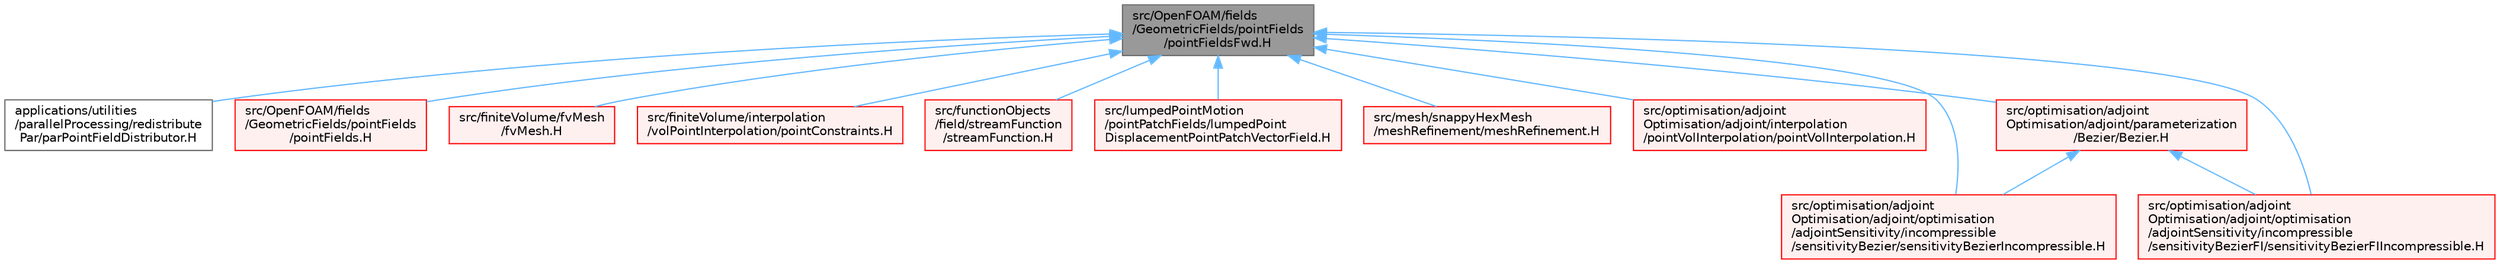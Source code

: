digraph "src/OpenFOAM/fields/GeometricFields/pointFields/pointFieldsFwd.H"
{
 // LATEX_PDF_SIZE
  bgcolor="transparent";
  edge [fontname=Helvetica,fontsize=10,labelfontname=Helvetica,labelfontsize=10];
  node [fontname=Helvetica,fontsize=10,shape=box,height=0.2,width=0.4];
  Node1 [id="Node000001",label="src/OpenFOAM/fields\l/GeometricFields/pointFields\l/pointFieldsFwd.H",height=0.2,width=0.4,color="gray40", fillcolor="grey60", style="filled", fontcolor="black",tooltip="Forwards and collection of common point field types."];
  Node1 -> Node2 [id="edge1_Node000001_Node000002",dir="back",color="steelblue1",style="solid",tooltip=" "];
  Node2 [id="Node000002",label="applications/utilities\l/parallelProcessing/redistribute\lPar/parPointFieldDistributor.H",height=0.2,width=0.4,color="grey40", fillcolor="white", style="filled",URL="$parPointFieldDistributor_8H.html",tooltip=" "];
  Node1 -> Node3 [id="edge2_Node000001_Node000003",dir="back",color="steelblue1",style="solid",tooltip=" "];
  Node3 [id="Node000003",label="src/OpenFOAM/fields\l/GeometricFields/pointFields\l/pointFields.H",height=0.2,width=0.4,color="red", fillcolor="#FFF0F0", style="filled",URL="$pointFields_8H.html",tooltip=" "];
  Node1 -> Node443 [id="edge3_Node000001_Node000443",dir="back",color="steelblue1",style="solid",tooltip=" "];
  Node443 [id="Node000443",label="src/finiteVolume/fvMesh\l/fvMesh.H",height=0.2,width=0.4,color="red", fillcolor="#FFF0F0", style="filled",URL="$fvMesh_8H.html",tooltip=" "];
  Node1 -> Node2872 [id="edge4_Node000001_Node002872",dir="back",color="steelblue1",style="solid",tooltip=" "];
  Node2872 [id="Node002872",label="src/finiteVolume/interpolation\l/volPointInterpolation/pointConstraints.H",height=0.2,width=0.4,color="red", fillcolor="#FFF0F0", style="filled",URL="$pointConstraints_8H.html",tooltip=" "];
  Node1 -> Node2626 [id="edge5_Node000001_Node002626",dir="back",color="steelblue1",style="solid",tooltip=" "];
  Node2626 [id="Node002626",label="src/functionObjects\l/field/streamFunction\l/streamFunction.H",height=0.2,width=0.4,color="red", fillcolor="#FFF0F0", style="filled",URL="$streamFunction_8H.html",tooltip=" "];
  Node1 -> Node2874 [id="edge6_Node000001_Node002874",dir="back",color="steelblue1",style="solid",tooltip=" "];
  Node2874 [id="Node002874",label="src/lumpedPointMotion\l/pointPatchFields/lumpedPoint\lDisplacementPointPatchVectorField.H",height=0.2,width=0.4,color="red", fillcolor="#FFF0F0", style="filled",URL="$lumpedPointDisplacementPointPatchVectorField_8H.html",tooltip=" "];
  Node1 -> Node2875 [id="edge7_Node000001_Node002875",dir="back",color="steelblue1",style="solid",tooltip=" "];
  Node2875 [id="Node002875",label="src/mesh/snappyHexMesh\l/meshRefinement/meshRefinement.H",height=0.2,width=0.4,color="red", fillcolor="#FFF0F0", style="filled",URL="$meshRefinement_8H.html",tooltip=" "];
  Node1 -> Node2886 [id="edge8_Node000001_Node002886",dir="back",color="steelblue1",style="solid",tooltip=" "];
  Node2886 [id="Node002886",label="src/optimisation/adjoint\lOptimisation/adjoint/interpolation\l/pointVolInterpolation/pointVolInterpolation.H",height=0.2,width=0.4,color="red", fillcolor="#FFF0F0", style="filled",URL="$pointVolInterpolation_8H.html",tooltip=" "];
  Node1 -> Node358 [id="edge9_Node000001_Node000358",dir="back",color="steelblue1",style="solid",tooltip=" "];
  Node358 [id="Node000358",label="src/optimisation/adjoint\lOptimisation/adjoint/optimisation\l/adjointSensitivity/incompressible\l/sensitivityBezier/sensitivityBezierIncompressible.H",height=0.2,width=0.4,color="red", fillcolor="#FFF0F0", style="filled",URL="$sensitivityBezierIncompressible_8H.html",tooltip=" "];
  Node1 -> Node360 [id="edge10_Node000001_Node000360",dir="back",color="steelblue1",style="solid",tooltip=" "];
  Node360 [id="Node000360",label="src/optimisation/adjoint\lOptimisation/adjoint/optimisation\l/adjointSensitivity/incompressible\l/sensitivityBezierFI/sensitivityBezierFIIncompressible.H",height=0.2,width=0.4,color="red", fillcolor="#FFF0F0", style="filled",URL="$sensitivityBezierFIIncompressible_8H.html",tooltip=" "];
  Node1 -> Node410 [id="edge11_Node000001_Node000410",dir="back",color="steelblue1",style="solid",tooltip=" "];
  Node410 [id="Node000410",label="src/optimisation/adjoint\lOptimisation/adjoint/parameterization\l/Bezier/Bezier.H",height=0.2,width=0.4,color="red", fillcolor="#FFF0F0", style="filled",URL="$Bezier_8H.html",tooltip=" "];
  Node410 -> Node358 [id="edge12_Node000410_Node000358",dir="back",color="steelblue1",style="solid",tooltip=" "];
  Node410 -> Node360 [id="edge13_Node000410_Node000360",dir="back",color="steelblue1",style="solid",tooltip=" "];
}
